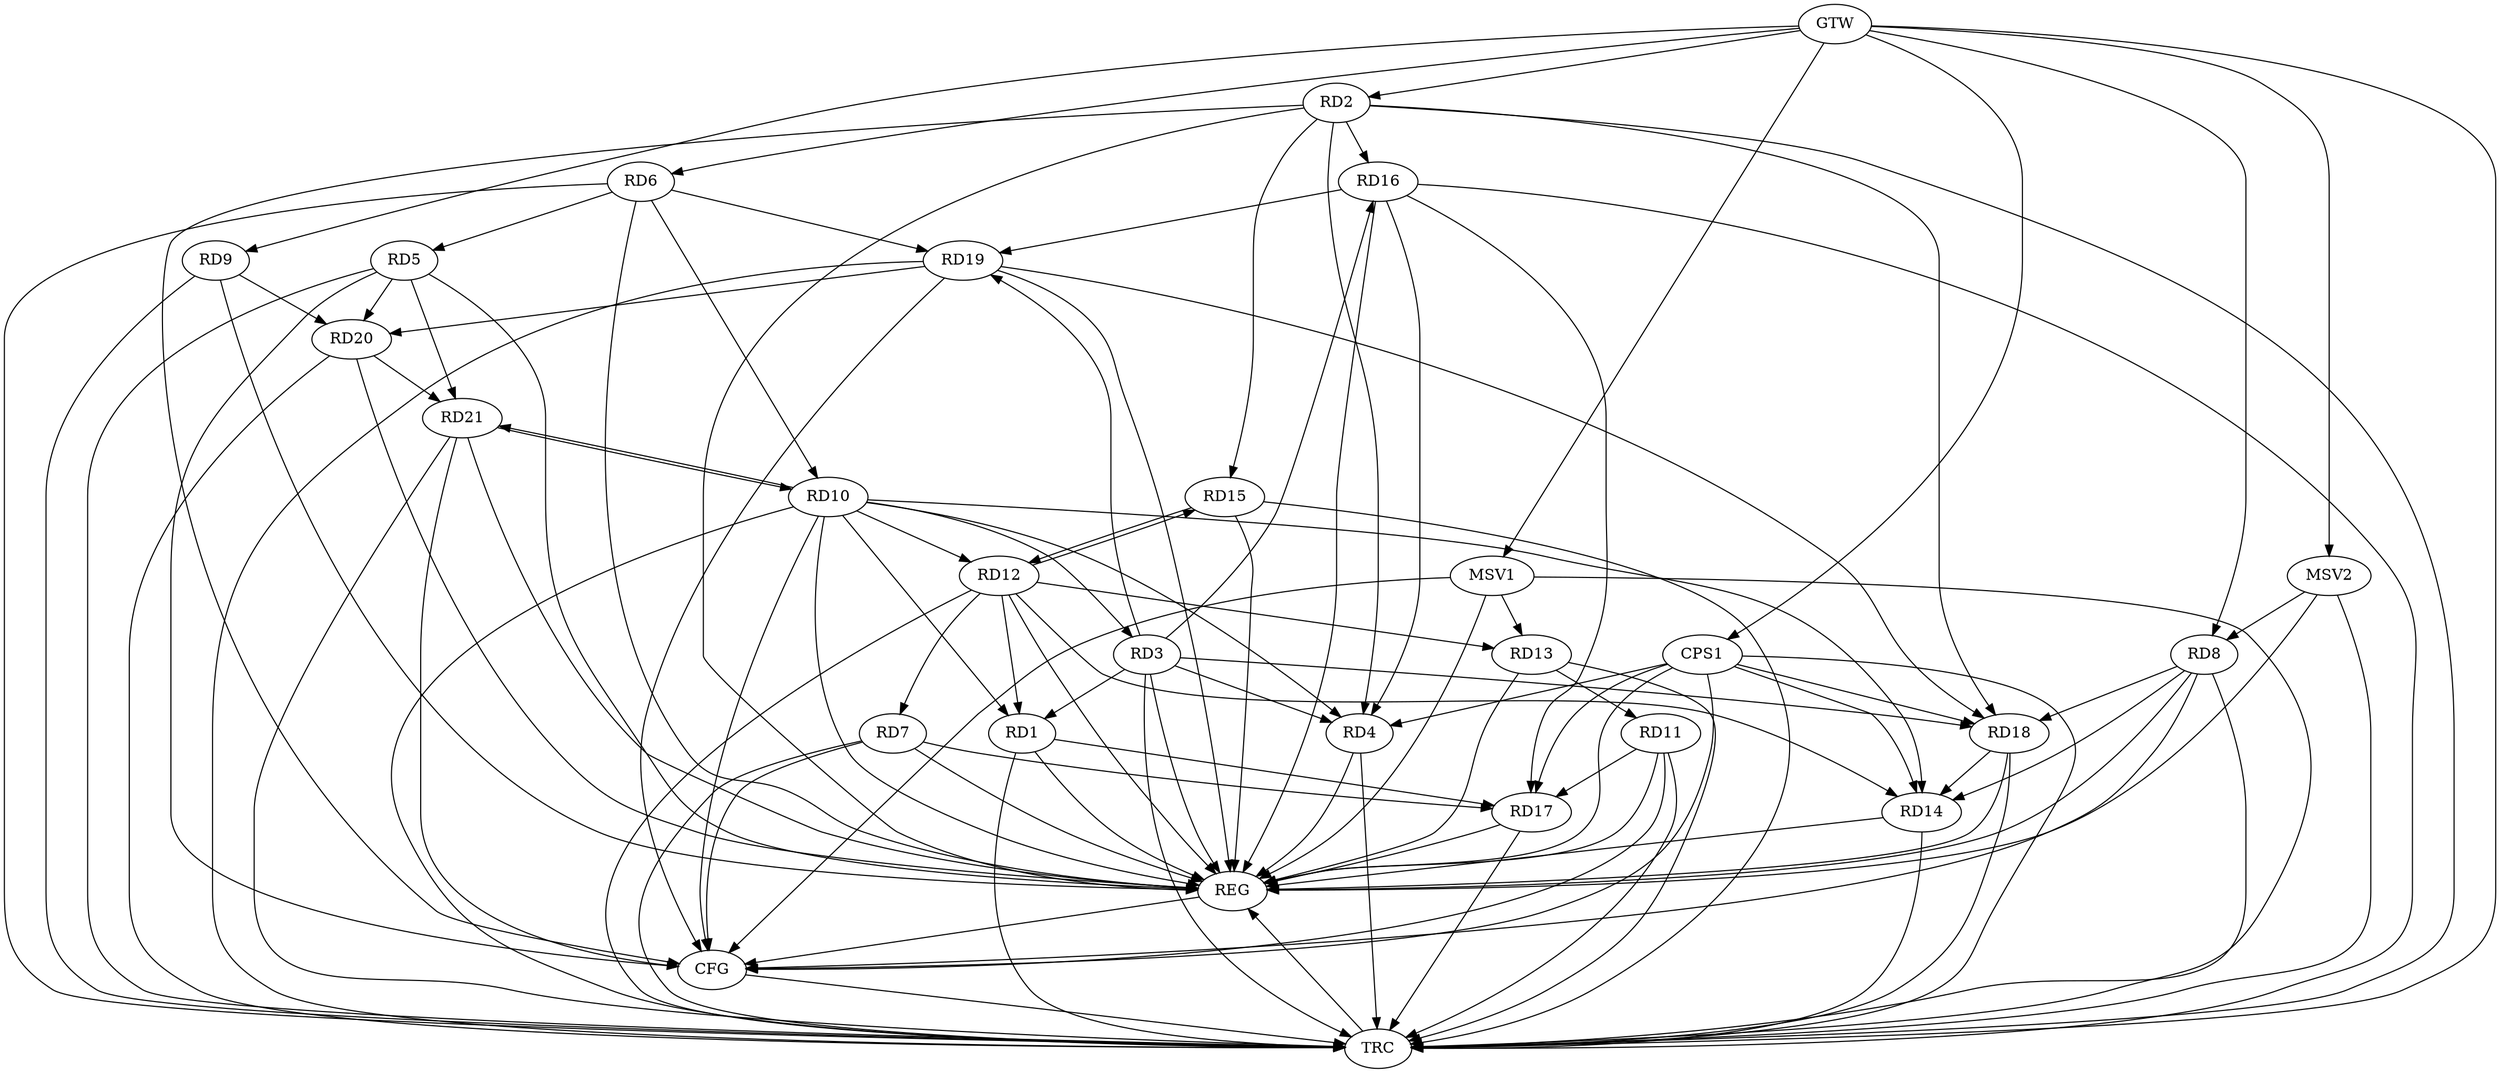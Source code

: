 strict digraph G {
  RD1 [ label="RD1" ];
  RD2 [ label="RD2" ];
  RD3 [ label="RD3" ];
  RD4 [ label="RD4" ];
  RD5 [ label="RD5" ];
  RD6 [ label="RD6" ];
  RD7 [ label="RD7" ];
  RD8 [ label="RD8" ];
  RD9 [ label="RD9" ];
  RD10 [ label="RD10" ];
  RD11 [ label="RD11" ];
  RD12 [ label="RD12" ];
  RD13 [ label="RD13" ];
  RD14 [ label="RD14" ];
  RD15 [ label="RD15" ];
  RD16 [ label="RD16" ];
  RD17 [ label="RD17" ];
  RD18 [ label="RD18" ];
  RD19 [ label="RD19" ];
  RD20 [ label="RD20" ];
  RD21 [ label="RD21" ];
  CPS1 [ label="CPS1" ];
  GTW [ label="GTW" ];
  REG [ label="REG" ];
  CFG [ label="CFG" ];
  TRC [ label="TRC" ];
  MSV1 [ label="MSV1" ];
  MSV2 [ label="MSV2" ];
  RD3 -> RD1;
  RD10 -> RD1;
  RD12 -> RD1;
  RD1 -> RD17;
  RD2 -> RD4;
  RD2 -> RD15;
  RD2 -> RD16;
  RD2 -> RD18;
  RD3 -> RD4;
  RD10 -> RD3;
  RD3 -> RD16;
  RD3 -> RD18;
  RD3 -> RD19;
  RD10 -> RD4;
  RD16 -> RD4;
  RD6 -> RD5;
  RD5 -> RD20;
  RD5 -> RD21;
  RD6 -> RD10;
  RD6 -> RD19;
  RD12 -> RD7;
  RD7 -> RD17;
  RD8 -> RD14;
  RD8 -> RD18;
  RD9 -> RD20;
  RD10 -> RD12;
  RD10 -> RD14;
  RD10 -> RD21;
  RD21 -> RD10;
  RD13 -> RD11;
  RD11 -> RD17;
  RD12 -> RD13;
  RD12 -> RD14;
  RD12 -> RD15;
  RD15 -> RD12;
  RD18 -> RD14;
  RD16 -> RD17;
  RD16 -> RD19;
  RD19 -> RD18;
  RD19 -> RD20;
  RD20 -> RD21;
  CPS1 -> RD4;
  CPS1 -> RD14;
  CPS1 -> RD17;
  CPS1 -> RD18;
  GTW -> RD2;
  GTW -> RD6;
  GTW -> RD8;
  GTW -> RD9;
  GTW -> CPS1;
  RD1 -> REG;
  RD2 -> REG;
  RD3 -> REG;
  RD4 -> REG;
  RD5 -> REG;
  RD6 -> REG;
  RD7 -> REG;
  RD8 -> REG;
  RD9 -> REG;
  RD10 -> REG;
  RD11 -> REG;
  RD12 -> REG;
  RD13 -> REG;
  RD14 -> REG;
  RD15 -> REG;
  RD16 -> REG;
  RD17 -> REG;
  RD18 -> REG;
  RD19 -> REG;
  RD20 -> REG;
  RD21 -> REG;
  CPS1 -> REG;
  RD5 -> CFG;
  RD21 -> CFG;
  CPS1 -> CFG;
  RD10 -> CFG;
  RD7 -> CFG;
  RD8 -> CFG;
  RD11 -> CFG;
  RD2 -> CFG;
  RD19 -> CFG;
  REG -> CFG;
  RD1 -> TRC;
  RD2 -> TRC;
  RD3 -> TRC;
  RD4 -> TRC;
  RD5 -> TRC;
  RD6 -> TRC;
  RD7 -> TRC;
  RD8 -> TRC;
  RD9 -> TRC;
  RD10 -> TRC;
  RD11 -> TRC;
  RD12 -> TRC;
  RD13 -> TRC;
  RD14 -> TRC;
  RD15 -> TRC;
  RD16 -> TRC;
  RD17 -> TRC;
  RD18 -> TRC;
  RD19 -> TRC;
  RD20 -> TRC;
  RD21 -> TRC;
  CPS1 -> TRC;
  GTW -> TRC;
  CFG -> TRC;
  TRC -> REG;
  MSV1 -> RD13;
  GTW -> MSV1;
  MSV1 -> REG;
  MSV1 -> TRC;
  MSV1 -> CFG;
  MSV2 -> RD8;
  GTW -> MSV2;
  MSV2 -> REG;
  MSV2 -> TRC;
}
